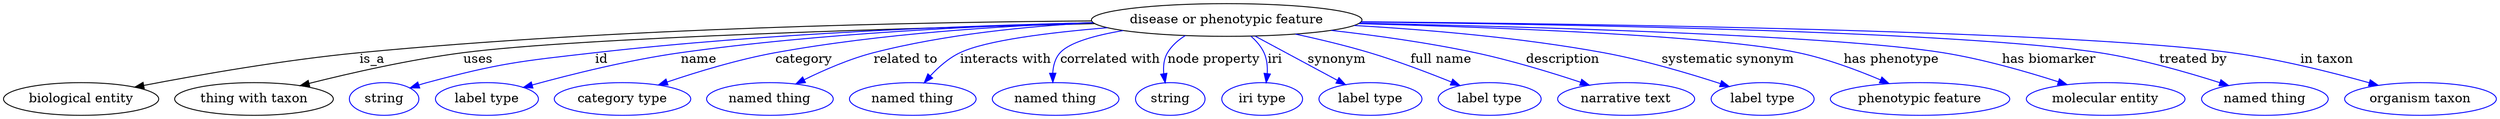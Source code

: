 digraph {
	graph [bb="0,0,2234.9,123"];
	node [label="\N"];
	"disease or phenotypic feature"	 [height=0.5,
		label="disease or phenotypic feature",
		pos="1097.2,105",
		width=3.1775];
	"biological entity"	 [height=0.5,
		pos="68.244,18",
		width=1.8957];
	"disease or phenotypic feature" -> "biological entity"	 [label=is_a,
		lp="332.24,61.5",
		pos="e,117.78,30.526 984.71,101.71 801.4,96.017 446.25,83.547 321.24,69 254.28,61.207 178.63,44.956 127.64,32.882"];
	"thing with taxon"	 [height=0.5,
		pos="223.24,18",
		width=1.9137];
	"disease or phenotypic feature" -> "thing with taxon"	 [label=uses,
		lp="428.24,61.5",
		pos="e,266.39,32.134 984.42,101.85 819.92,96.77 522.32,85.637 416.24,69 368.16,61.458 314.74,46.84 276.32,35.182"];
	id	 [color=blue,
		height=0.5,
		label=string,
		pos="340.24,18",
		width=0.84854];
	"disease or phenotypic feature" -> id	 [color=blue,
		label=id,
		lp="541.74,61.5",
		pos="e,364.03,29.705 983.94,102.53 870.29,98.918 690.47,90.148 536.24,69 466.03,59.372 447.61,58 380.24,36 377.98,35.262 375.68,34.436 \
373.38,33.555",
		style=solid];
	name	 [color=blue,
		height=0.5,
		label="label type",
		pos="434.24,18",
		width=1.2638];
	"disease or phenotypic feature" -> name	 [color=blue,
		label=name,
		lp="631.74,61.5",
		pos="e,468.29,29.946 983.82,102.25 885.92,98.507 740.99,89.702 616.24,69 568.16,61.02 514.6,45.131 478.11,33.198",
		style=solid];
	category	 [color=blue,
		height=0.5,
		label="category type",
		pos="556.24,18",
		width=1.6249];
	"disease or phenotypic feature" -> category	 [color=blue,
		label=category,
		lp="727.74,61.5",
		pos="e,590.85,32.587 991.36,98.178 894.03,91.382 757.08,80.35 704.24,69 668.44,61.308 629.31,47.581 600.29,36.305",
		style=solid];
	"related to"	 [color=blue,
		height=0.5,
		label="named thing",
		pos="688.24,18",
		width=1.5346];
	"disease or phenotypic feature" -> "related to"	 [color=blue,
		label="related to",
		lp="819.24,61.5",
		pos="e,714.87,34.032 995.82,96.64 922.52,89.909 830.16,79.815 793.24,69 769.07,61.917 743.61,49.687 723.82,38.979",
		style=solid];
	"interacts with"	 [color=blue,
		height=0.5,
		label="named thing",
		pos="816.24,18",
		width=1.5346];
	"disease or phenotypic feature" -> "interacts with"	 [color=blue,
		label="interacts with",
		lp="907.24,61.5",
		pos="e,829.91,35.512 1000.3,95.38 949.47,89.2 893.07,80.226 870.24,69 857.64,62.803 845.99,52.651 836.76,43.029",
		style=solid];
	"correlated with"	 [color=blue,
		height=0.5,
		label="named thing",
		pos="944.24,18",
		width=1.5346];
	"disease or phenotypic feature" -> "correlated with"	 [color=blue,
		label="correlated with",
		lp="997.24,61.5",
		pos="e,944.04,36.273 1017.3,91.998 990.68,86.151 965.49,78.422 956.24,69 950.33,62.974 947.13,54.614 945.45,46.405",
		style=solid];
	"node property"	 [color=blue,
		height=0.5,
		label=string,
		pos="1048.2,18",
		width=0.84854];
	"disease or phenotypic feature" -> "node property"	 [color=blue,
		label="node property",
		lp="1083.2,61.5",
		pos="e,1042.8,35.958 1062.3,87.796 1055.4,82.73 1049.2,76.489 1045.2,69 1041.6,62.008 1040.8,53.713 1041.4,45.867",
		style=solid];
	iri	 [color=blue,
		height=0.5,
		label="iri type",
		pos="1133.2,18",
		width=1.011];
	"disease or phenotypic feature" -> iri	 [color=blue,
		label=iri,
		lp="1136.7,61.5",
		pos="e,1132.6,36.08 1114,87.099 1118.3,81.647 1122.5,75.395 1125.2,69 1128.3,61.875 1130.2,53.732 1131.4,46.076",
		style=solid];
	synonym	 [color=blue,
		height=0.5,
		label="label type",
		pos="1233.2,18",
		width=1.2638];
	"disease or phenotypic feature" -> synonym	 [color=blue,
		label=synonym,
		lp="1199.7,61.5",
		pos="e,1209,33.538 1124.8,87.394 1146.7,73.394 1177.3,53.766 1200.5,38.957",
		style=solid];
	"full name"	 [color=blue,
		height=0.5,
		label="label type",
		pos="1342.2,18",
		width=1.2638];
	"disease or phenotypic feature" -> "full name"	 [color=blue,
		label="full name",
		lp="1290.7,61.5",
		pos="e,1314,32.268 1160.3,89.964 1182.4,84.142 1207.1,76.955 1229.2,69 1255,59.74 1283.1,47.093 1304.8,36.711",
		style=solid];
	description	 [color=blue,
		height=0.5,
		label="narrative text",
		pos="1463.2,18",
		width=1.6068];
	"disease or phenotypic feature" -> description	 [color=blue,
		label=description,
		lp="1399.7,61.5",
		pos="e,1428.5,32.525 1189,94.165 1229.9,88.343 1278.3,80.052 1321.2,69 1354.7,60.38 1391.4,47.097 1419.1,36.249",
		style=solid];
	"systematic synonym"	 [color=blue,
		height=0.5,
		label="label type",
		pos="1584.2,18",
		width=1.2638];
	"disease or phenotypic feature" -> "systematic synonym"	 [color=blue,
		label="systematic synonym",
		lp="1541.2,61.5",
		pos="e,1552.6,31.036 1206.4,99.479 1272.8,94.605 1359.1,85.57 1434.2,69 1471.9,60.697 1513.3,46.199 1543,34.778",
		style=solid];
	"has phenotype"	 [color=blue,
		height=0.5,
		label="phenotypic feature",
		pos="1724.2,18",
		width=2.1304];
	"disease or phenotypic feature" -> "has phenotype"	 [color=blue,
		label="has phenotype",
		lp="1686.7,61.5",
		pos="e,1692.6,34.468 1209.3,101.18 1334.6,96.176 1529.5,85.968 1601.2,69 1629.6,62.291 1659.9,49.814 1683.3,38.881",
		style=solid];
	"has biomarker"	 [color=blue,
		height=0.5,
		label="molecular entity",
		pos="1888.2,18",
		width=1.9137];
	"disease or phenotypic feature" -> "has biomarker"	 [color=blue,
		label="has biomarker",
		lp="1827.7,61.5",
		pos="e,1850.6,33.151 1210.3,102.04 1364.8,97.387 1633.8,86.999 1730.2,69 1768.3,61.89 1810,48.181 1841,36.766",
		style=solid];
	"treated by"	 [color=blue,
		height=0.5,
		label="named thing",
		pos="2030.2,18",
		width=1.5346];
	"disease or phenotypic feature" -> "treated by"	 [color=blue,
		label="treated by",
		lp="1956.7,61.5",
		pos="e,1995.6,32.064 1211.2,103.38 1394.9,100.16 1748,91.219 1871.2,69 1911.1,61.819 1954.7,47.31 1986.2,35.598",
		style=solid];
	"in taxon"	 [color=blue,
		height=0.5,
		label="organism taxon",
		pos="2169.2,18",
		width=1.8234];
	"disease or phenotypic feature" -> "in taxon"	 [color=blue,
		label="in taxon",
		lp="2076.7,61.5",
		pos="e,2128.9,32.319 1211.4,103.71 1417,100.84 1842,92.222 1988.2,69 2033.3,61.838 2083.2,47.281 2119.1,35.546",
		style=solid];
}
